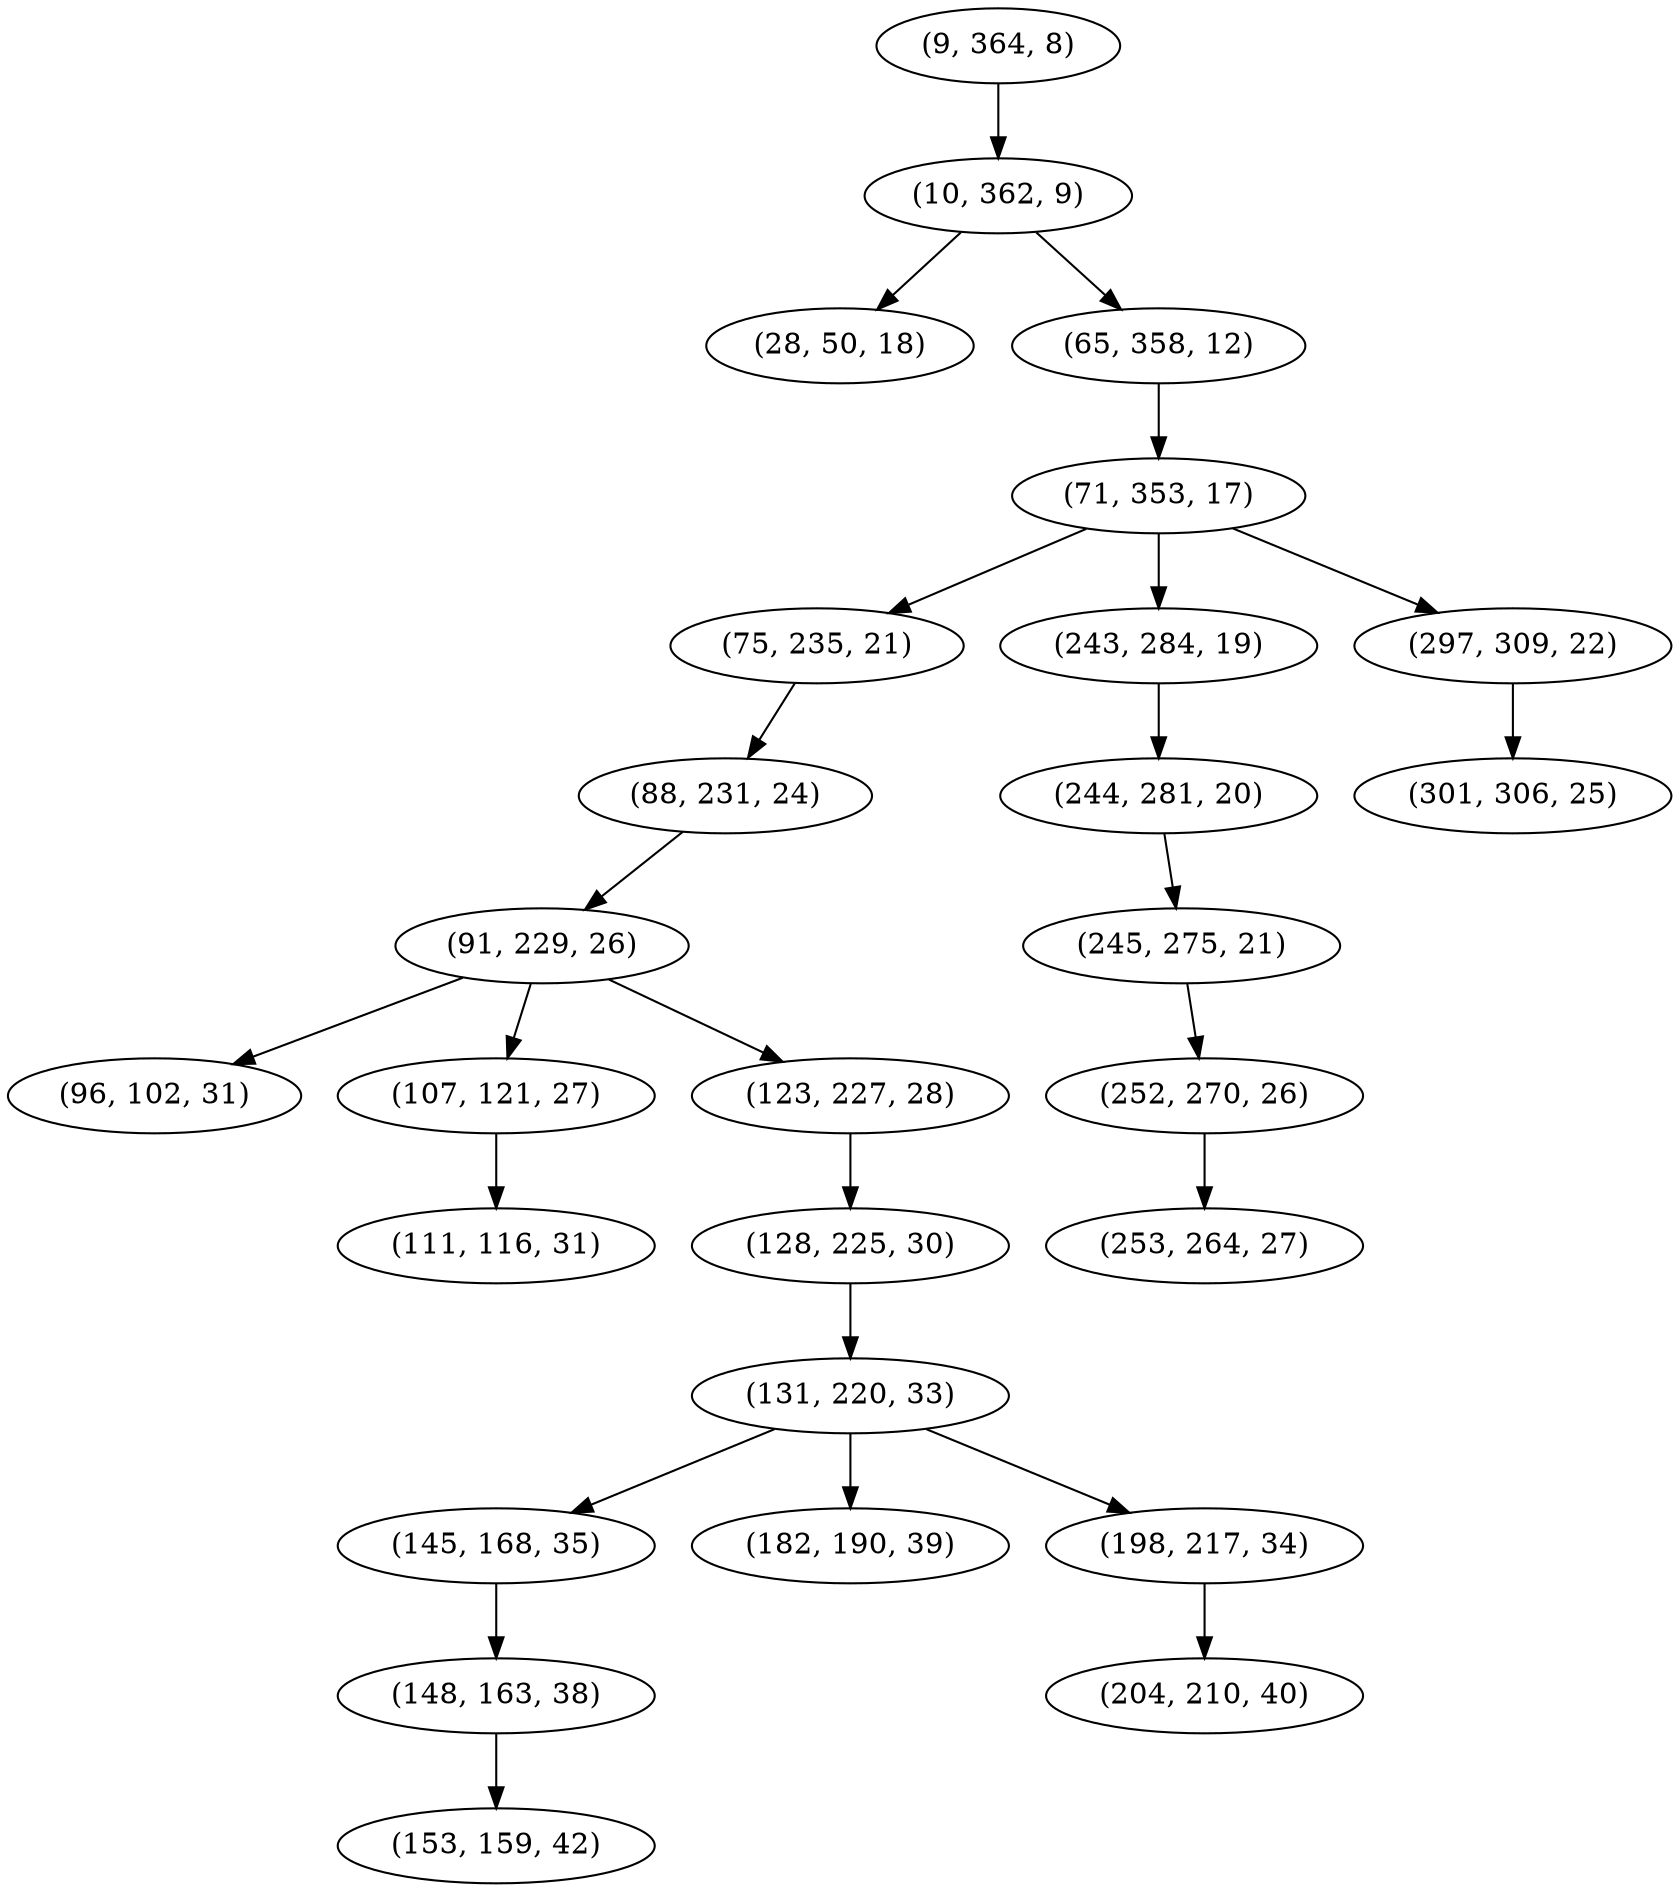 digraph tree {
    "(9, 364, 8)";
    "(10, 362, 9)";
    "(28, 50, 18)";
    "(65, 358, 12)";
    "(71, 353, 17)";
    "(75, 235, 21)";
    "(88, 231, 24)";
    "(91, 229, 26)";
    "(96, 102, 31)";
    "(107, 121, 27)";
    "(111, 116, 31)";
    "(123, 227, 28)";
    "(128, 225, 30)";
    "(131, 220, 33)";
    "(145, 168, 35)";
    "(148, 163, 38)";
    "(153, 159, 42)";
    "(182, 190, 39)";
    "(198, 217, 34)";
    "(204, 210, 40)";
    "(243, 284, 19)";
    "(244, 281, 20)";
    "(245, 275, 21)";
    "(252, 270, 26)";
    "(253, 264, 27)";
    "(297, 309, 22)";
    "(301, 306, 25)";
    "(9, 364, 8)" -> "(10, 362, 9)";
    "(10, 362, 9)" -> "(28, 50, 18)";
    "(10, 362, 9)" -> "(65, 358, 12)";
    "(65, 358, 12)" -> "(71, 353, 17)";
    "(71, 353, 17)" -> "(75, 235, 21)";
    "(71, 353, 17)" -> "(243, 284, 19)";
    "(71, 353, 17)" -> "(297, 309, 22)";
    "(75, 235, 21)" -> "(88, 231, 24)";
    "(88, 231, 24)" -> "(91, 229, 26)";
    "(91, 229, 26)" -> "(96, 102, 31)";
    "(91, 229, 26)" -> "(107, 121, 27)";
    "(91, 229, 26)" -> "(123, 227, 28)";
    "(107, 121, 27)" -> "(111, 116, 31)";
    "(123, 227, 28)" -> "(128, 225, 30)";
    "(128, 225, 30)" -> "(131, 220, 33)";
    "(131, 220, 33)" -> "(145, 168, 35)";
    "(131, 220, 33)" -> "(182, 190, 39)";
    "(131, 220, 33)" -> "(198, 217, 34)";
    "(145, 168, 35)" -> "(148, 163, 38)";
    "(148, 163, 38)" -> "(153, 159, 42)";
    "(198, 217, 34)" -> "(204, 210, 40)";
    "(243, 284, 19)" -> "(244, 281, 20)";
    "(244, 281, 20)" -> "(245, 275, 21)";
    "(245, 275, 21)" -> "(252, 270, 26)";
    "(252, 270, 26)" -> "(253, 264, 27)";
    "(297, 309, 22)" -> "(301, 306, 25)";
}
